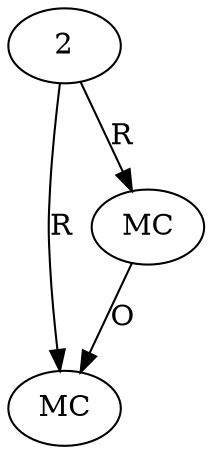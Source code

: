 digraph "AUG" {

  1 [ label="MC" s="iterator()" t="Iterable" l="243" ];
  2 [ t="List" n="classNames" ];
  3 [ label="MC" s="size()" t="Collection" l="241" ];
  2 -> 1 [ label="R" ];
  3 -> 1 [ label="O" ];
  2 -> 3 [ label="R" ];
}
